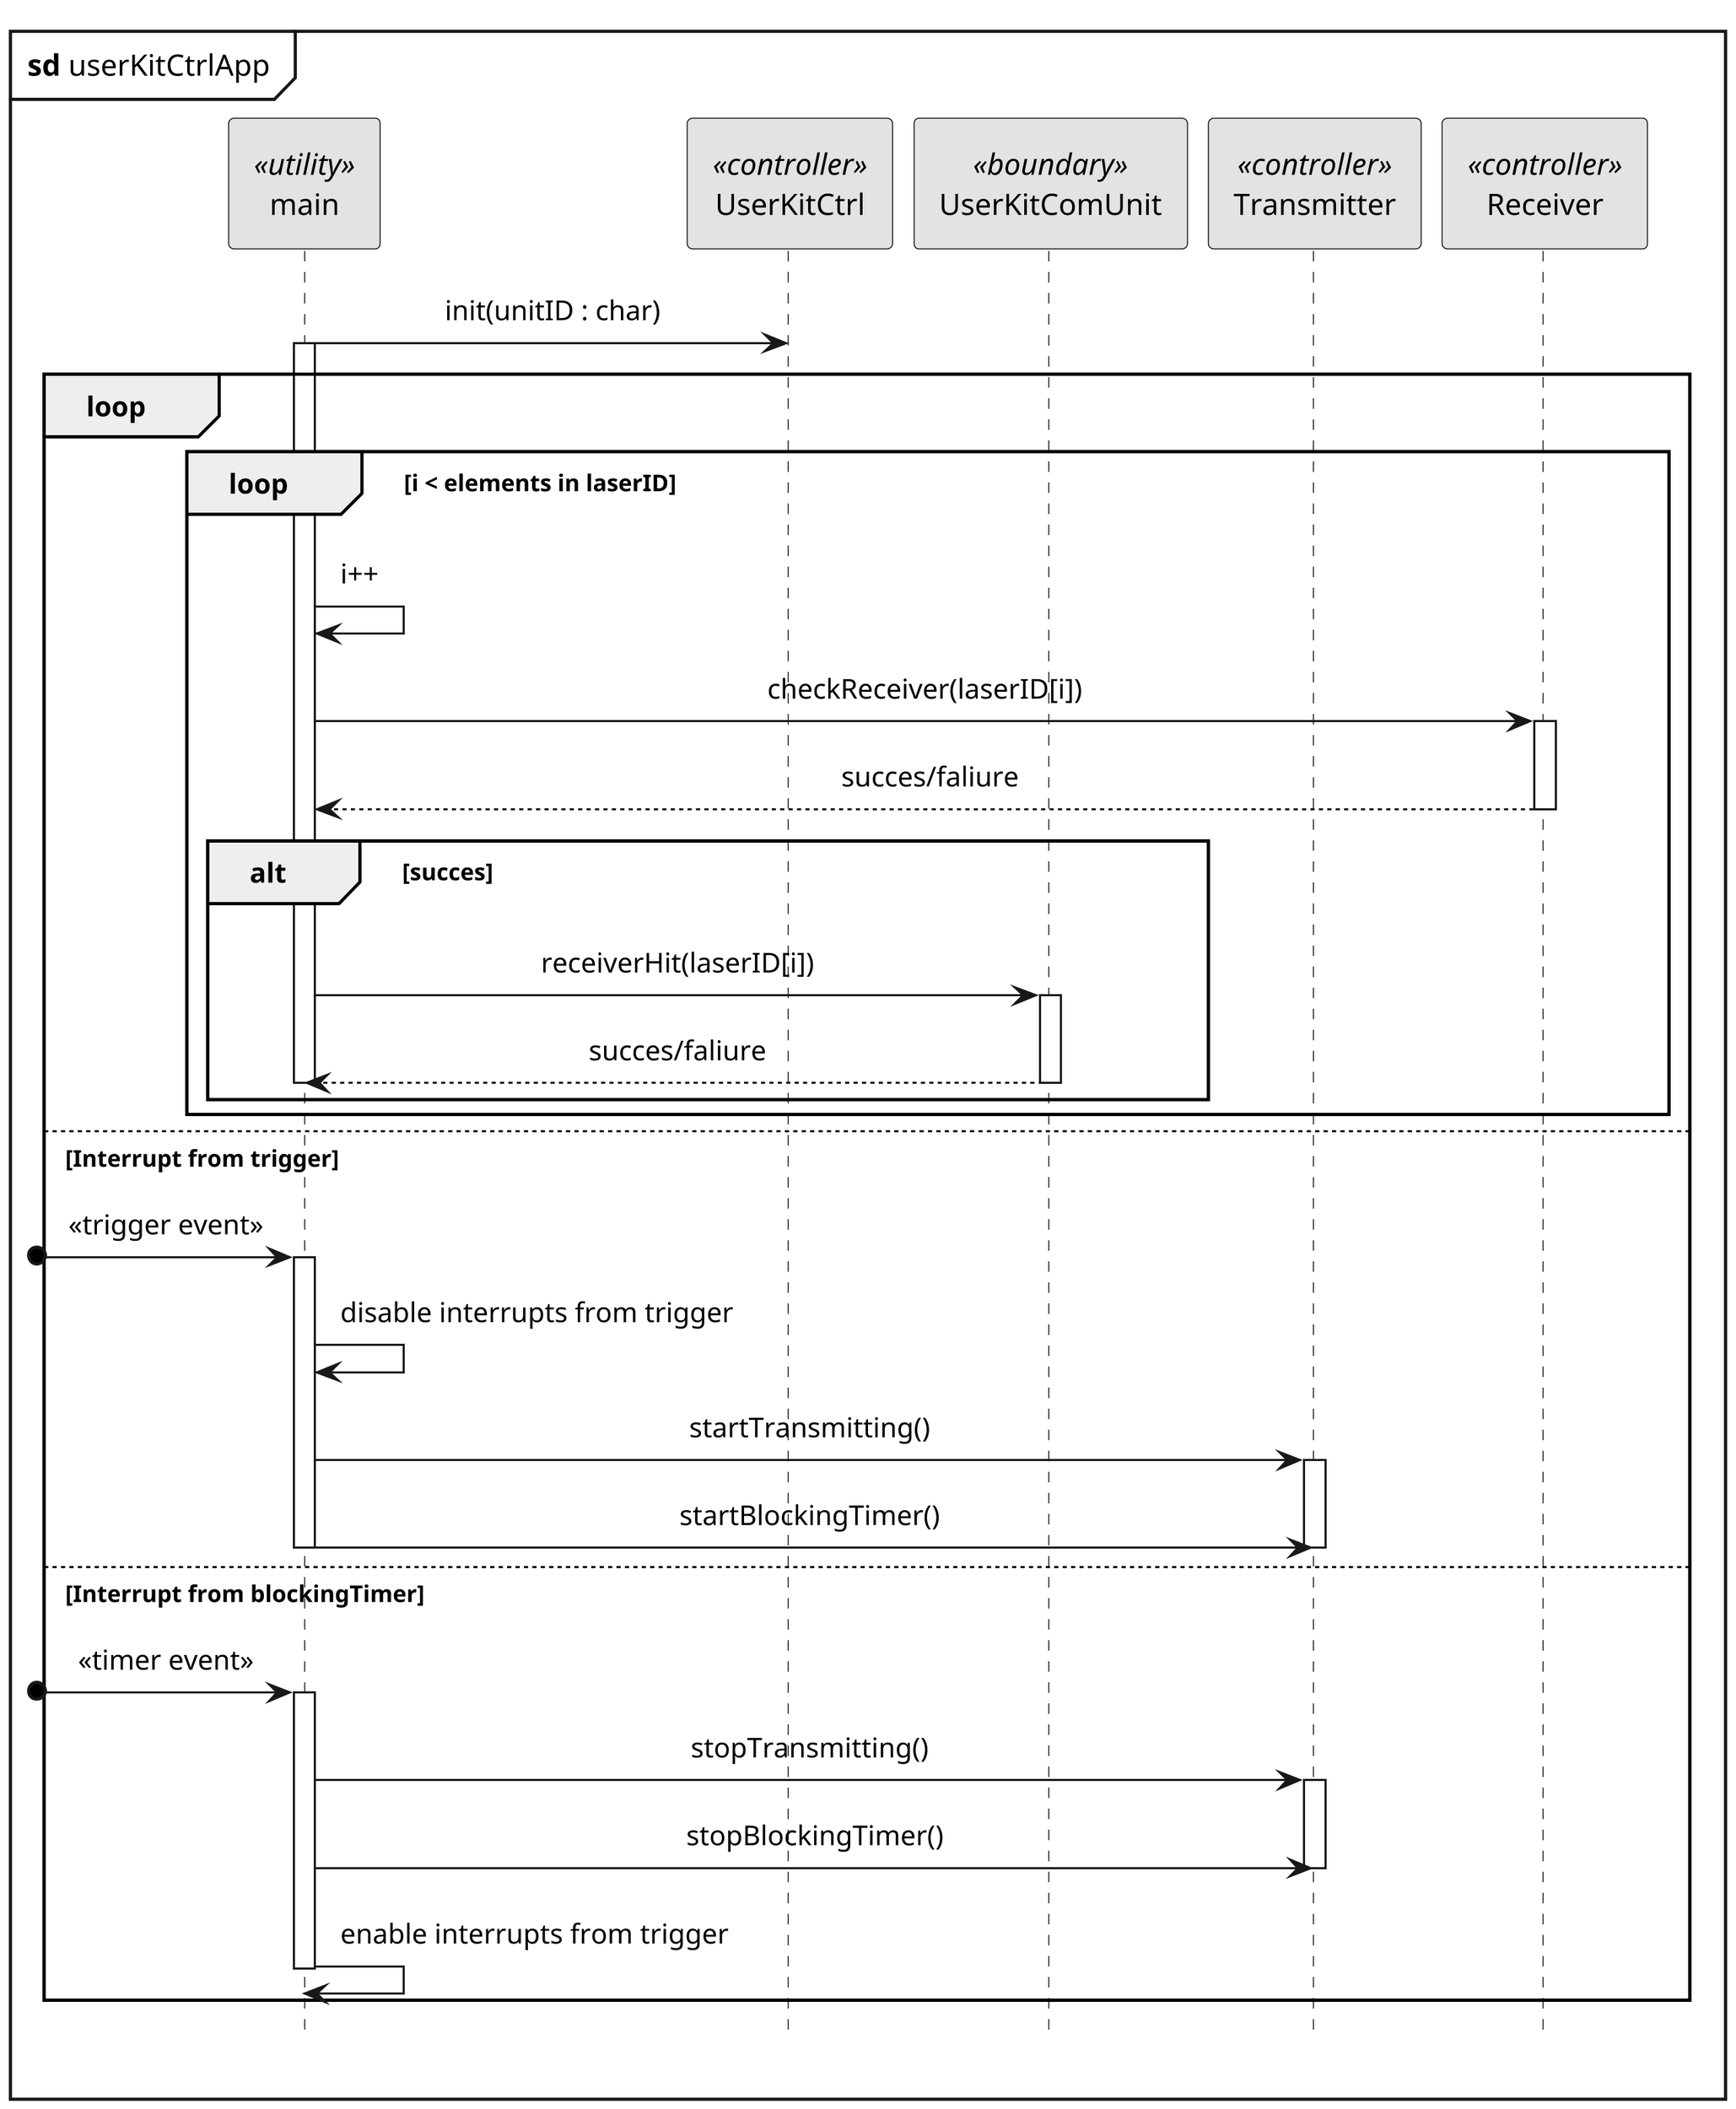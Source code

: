 @startuml userKitCtrlApp_sd

hide footbox

skinparam {
    monochrome true
    dpi 300
    padding 5
    sequenceMessageAlign center
    packageStyle frame
    shadowing false
    'backgroundColor transparent
}

mainframe **sd** userKitCtrlApp

participant main <<utility>>
participant UserKitCtrl <<controller>>
participant UserKitComUnit <<boundary>>
participant Transmitter <<controller>>
participant Receiver <<controller>>

main -> UserKitCtrl: init(unitID : char)

loop
    loop i < elements in laserID
        activate main
        main -> main: i++
        main -> Receiver++: checkReceiver(laserID[i])
        return succes/faliure

        alt succes
            main -> UserKitComUnit++: receiverHit(laserID[i])
            return succes/faliure
            deactivate main
        end
    end

    else Interrupt from trigger
    [o-> main: <<trigger event>>
    activate main
    main -> main: disable interrupts from trigger
    main -> Transmitter: startTransmitting()
    activate Transmitter
    main -> Transmitter: startBlockingTimer()
    deactivate Transmitter
    deactivate main

    else Interrupt from blockingTimer
    [o-> main: <<timer event>>
    activate main

    main -> Transmitter: stopTransmitting()
    activate Transmitter
    main -> Transmitter: stopBlockingTimer()
    deactivate Transmitter
    main -> main: enable interrupts from trigger
    deactivate main

end


@enduml